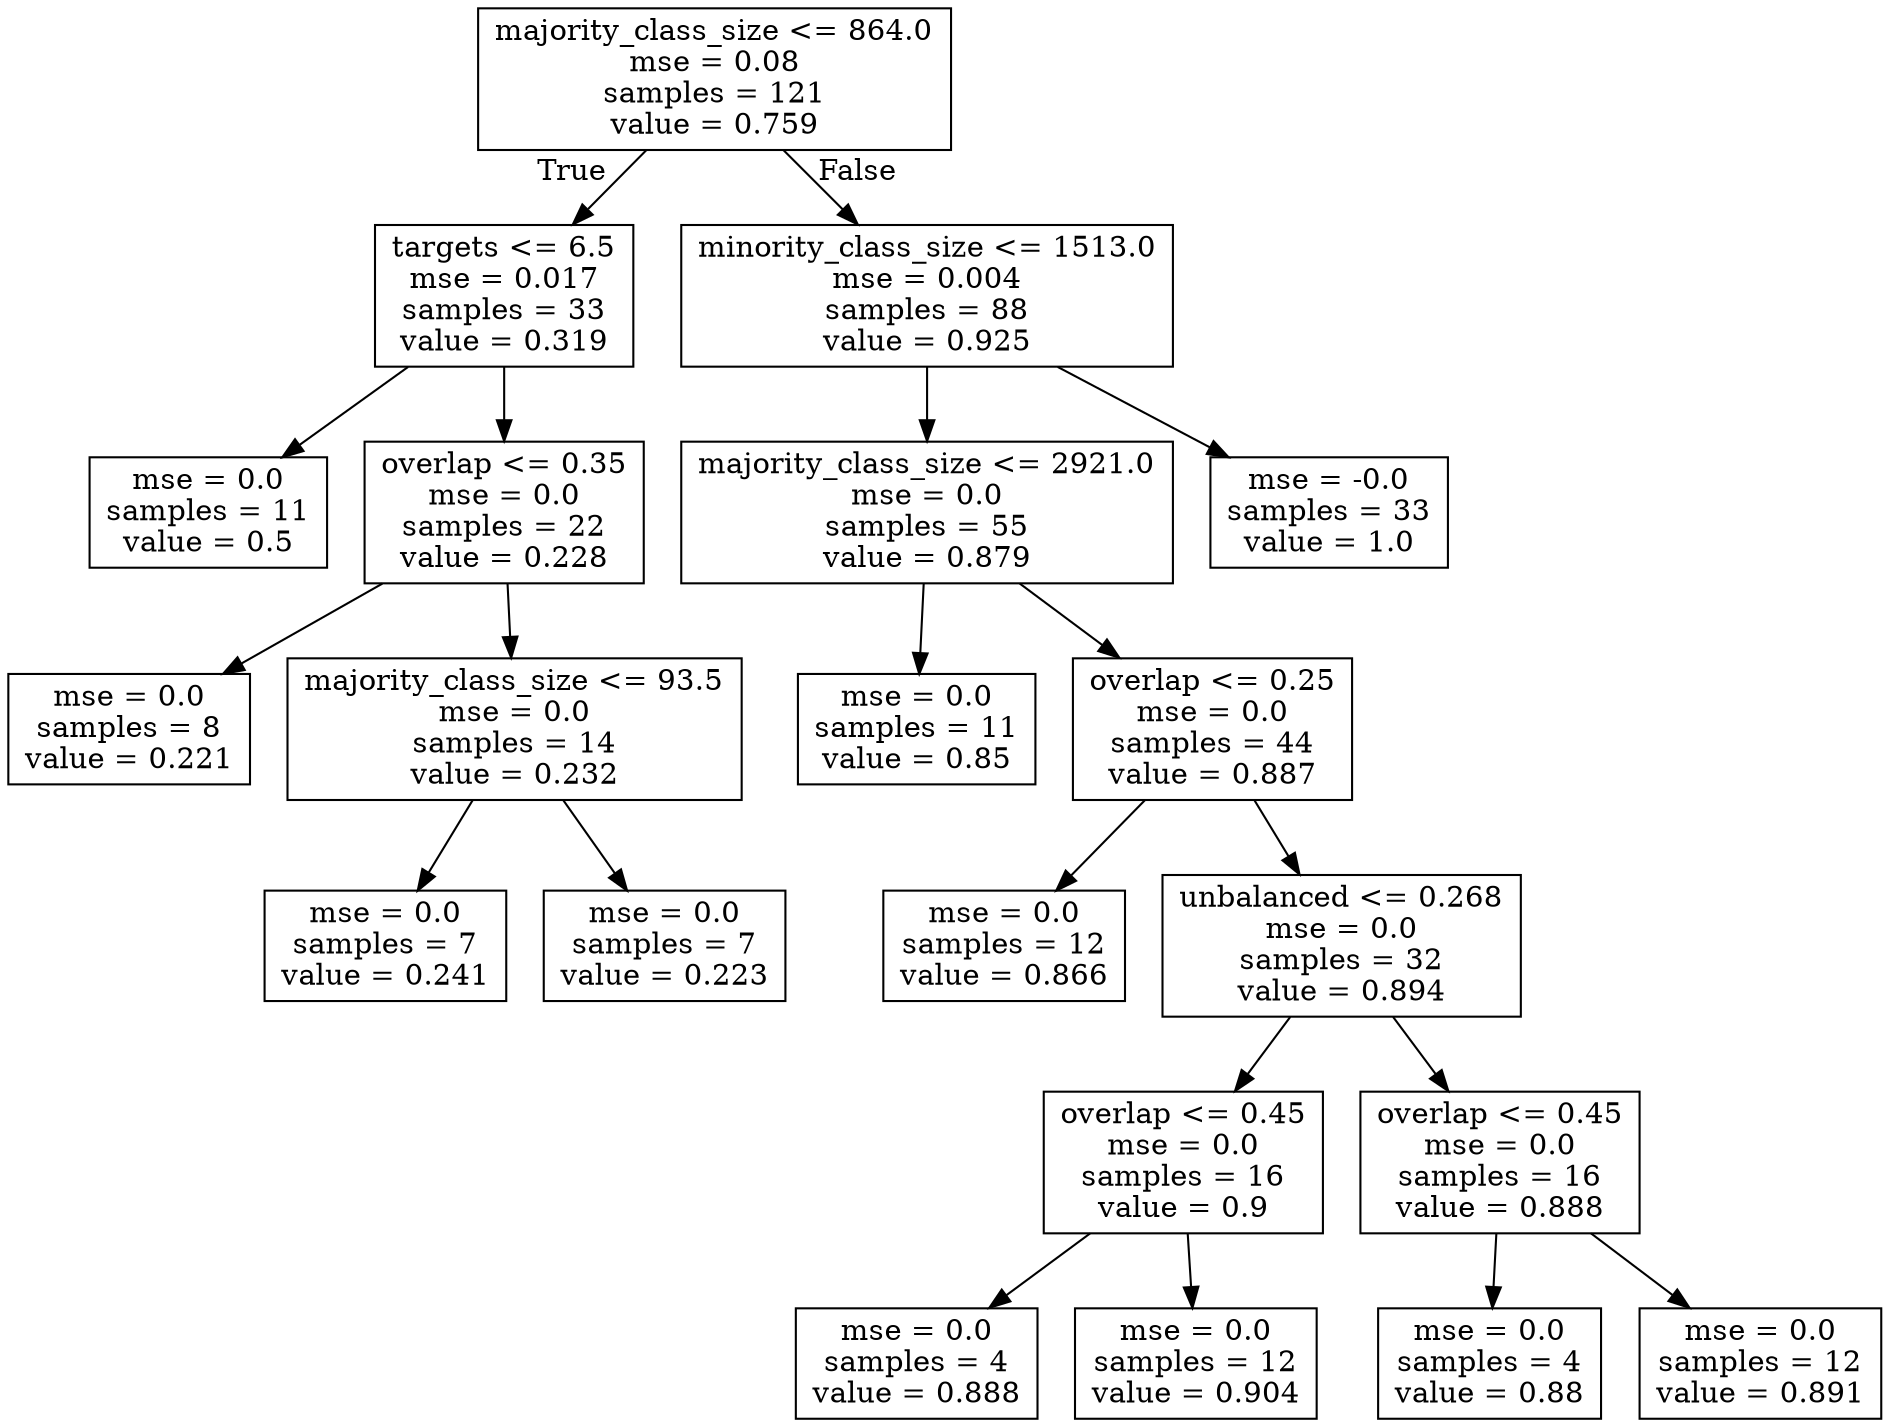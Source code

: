digraph Tree {
node [shape=box] ;
0 [label="majority_class_size <= 864.0\nmse = 0.08\nsamples = 121\nvalue = 0.759"] ;
1 [label="targets <= 6.5\nmse = 0.017\nsamples = 33\nvalue = 0.319"] ;
0 -> 1 [labeldistance=2.5, labelangle=45, headlabel="True"] ;
2 [label="mse = 0.0\nsamples = 11\nvalue = 0.5"] ;
1 -> 2 ;
3 [label="overlap <= 0.35\nmse = 0.0\nsamples = 22\nvalue = 0.228"] ;
1 -> 3 ;
4 [label="mse = 0.0\nsamples = 8\nvalue = 0.221"] ;
3 -> 4 ;
5 [label="majority_class_size <= 93.5\nmse = 0.0\nsamples = 14\nvalue = 0.232"] ;
3 -> 5 ;
6 [label="mse = 0.0\nsamples = 7\nvalue = 0.241"] ;
5 -> 6 ;
7 [label="mse = 0.0\nsamples = 7\nvalue = 0.223"] ;
5 -> 7 ;
8 [label="minority_class_size <= 1513.0\nmse = 0.004\nsamples = 88\nvalue = 0.925"] ;
0 -> 8 [labeldistance=2.5, labelangle=-45, headlabel="False"] ;
9 [label="majority_class_size <= 2921.0\nmse = 0.0\nsamples = 55\nvalue = 0.879"] ;
8 -> 9 ;
10 [label="mse = 0.0\nsamples = 11\nvalue = 0.85"] ;
9 -> 10 ;
11 [label="overlap <= 0.25\nmse = 0.0\nsamples = 44\nvalue = 0.887"] ;
9 -> 11 ;
12 [label="mse = 0.0\nsamples = 12\nvalue = 0.866"] ;
11 -> 12 ;
13 [label="unbalanced <= 0.268\nmse = 0.0\nsamples = 32\nvalue = 0.894"] ;
11 -> 13 ;
14 [label="overlap <= 0.45\nmse = 0.0\nsamples = 16\nvalue = 0.9"] ;
13 -> 14 ;
15 [label="mse = 0.0\nsamples = 4\nvalue = 0.888"] ;
14 -> 15 ;
16 [label="mse = 0.0\nsamples = 12\nvalue = 0.904"] ;
14 -> 16 ;
17 [label="overlap <= 0.45\nmse = 0.0\nsamples = 16\nvalue = 0.888"] ;
13 -> 17 ;
18 [label="mse = 0.0\nsamples = 4\nvalue = 0.88"] ;
17 -> 18 ;
19 [label="mse = 0.0\nsamples = 12\nvalue = 0.891"] ;
17 -> 19 ;
20 [label="mse = -0.0\nsamples = 33\nvalue = 1.0"] ;
8 -> 20 ;
}